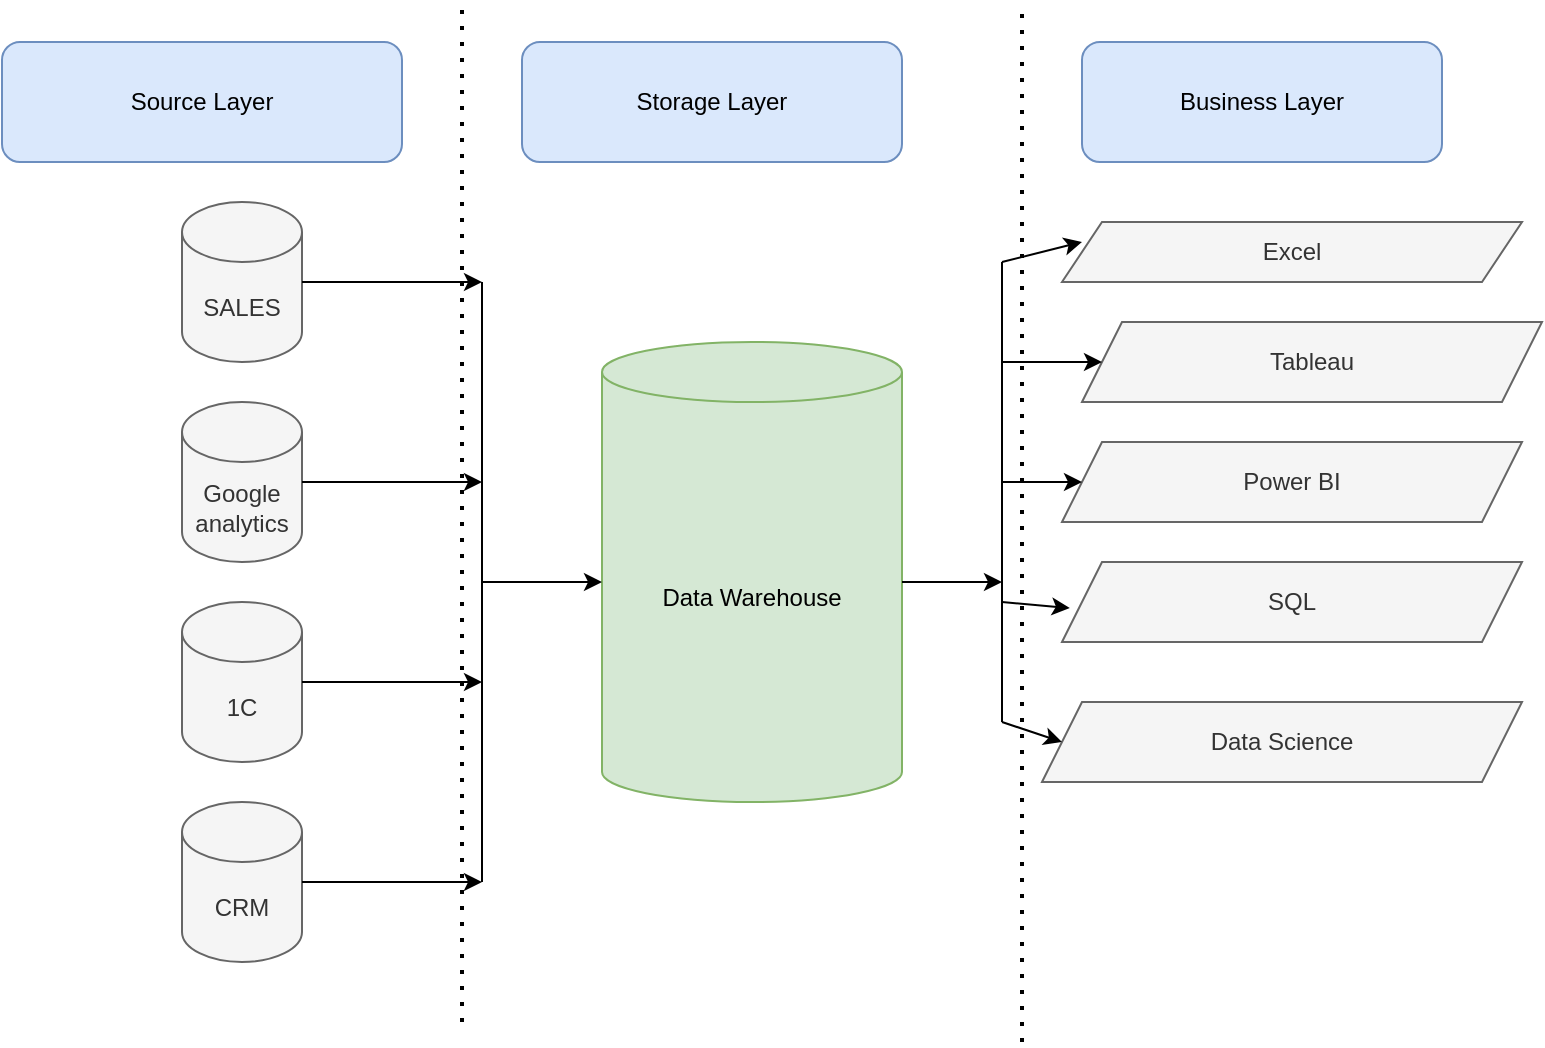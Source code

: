 <mxfile version="20.8.16" type="device"><diagram id="9tL3sdZeyTIk9D0IxClO" name="Страница 1"><mxGraphModel dx="864" dy="1685" grid="1" gridSize="10" guides="1" tooltips="1" connect="1" arrows="1" fold="1" page="1" pageScale="1" pageWidth="827" pageHeight="1169" math="0" shadow="0"><root><mxCell id="0"/><mxCell id="1" parent="0"/><mxCell id="o-gQOuJ80sF3BcYJvdbm-1" value="Source Layer" style="rounded=1;whiteSpace=wrap;html=1;fillColor=#dae8fc;strokeColor=#6c8ebf;" vertex="1" parent="1"><mxGeometry x="50" y="20" width="200" height="60" as="geometry"/></mxCell><mxCell id="o-gQOuJ80sF3BcYJvdbm-2" value="Storage Layer" style="rounded=1;whiteSpace=wrap;html=1;fillColor=#dae8fc;strokeColor=#6c8ebf;" vertex="1" parent="1"><mxGeometry x="310" y="20" width="190" height="60" as="geometry"/></mxCell><mxCell id="o-gQOuJ80sF3BcYJvdbm-3" value="Business Layer" style="rounded=1;whiteSpace=wrap;html=1;fillColor=#dae8fc;strokeColor=#6c8ebf;" vertex="1" parent="1"><mxGeometry x="590" y="20" width="180" height="60" as="geometry"/></mxCell><mxCell id="o-gQOuJ80sF3BcYJvdbm-5" value="" style="endArrow=none;dashed=1;html=1;dashPattern=1 3;strokeWidth=2;rounded=0;" edge="1" parent="1"><mxGeometry width="50" height="50" relative="1" as="geometry"><mxPoint x="280" y="510" as="sourcePoint"/><mxPoint x="280" as="targetPoint"/></mxGeometry></mxCell><mxCell id="o-gQOuJ80sF3BcYJvdbm-6" value="" style="endArrow=none;dashed=1;html=1;dashPattern=1 3;strokeWidth=2;rounded=0;" edge="1" parent="1"><mxGeometry width="50" height="50" relative="1" as="geometry"><mxPoint x="560" y="520" as="sourcePoint"/><mxPoint x="560" as="targetPoint"/></mxGeometry></mxCell><mxCell id="o-gQOuJ80sF3BcYJvdbm-7" value="Data Warehouse" style="shape=cylinder3;whiteSpace=wrap;html=1;boundedLbl=1;backgroundOutline=1;size=15;fillColor=#d5e8d4;strokeColor=#82b366;" vertex="1" parent="1"><mxGeometry x="350" y="170" width="150" height="230" as="geometry"/></mxCell><mxCell id="o-gQOuJ80sF3BcYJvdbm-8" value="SALES" style="shape=cylinder3;whiteSpace=wrap;html=1;boundedLbl=1;backgroundOutline=1;size=15;fillColor=#f5f5f5;fontColor=#333333;strokeColor=#666666;" vertex="1" parent="1"><mxGeometry x="140" y="100" width="60" height="80" as="geometry"/></mxCell><mxCell id="o-gQOuJ80sF3BcYJvdbm-9" value="Google analytics" style="shape=cylinder3;whiteSpace=wrap;html=1;boundedLbl=1;backgroundOutline=1;size=15;fillColor=#f5f5f5;fontColor=#333333;strokeColor=#666666;" vertex="1" parent="1"><mxGeometry x="140" y="200" width="60" height="80" as="geometry"/></mxCell><mxCell id="o-gQOuJ80sF3BcYJvdbm-10" value="1C" style="shape=cylinder3;whiteSpace=wrap;html=1;boundedLbl=1;backgroundOutline=1;size=15;fillColor=#f5f5f5;fontColor=#333333;strokeColor=#666666;" vertex="1" parent="1"><mxGeometry x="140" y="300" width="60" height="80" as="geometry"/></mxCell><mxCell id="o-gQOuJ80sF3BcYJvdbm-11" value="CRM" style="shape=cylinder3;whiteSpace=wrap;html=1;boundedLbl=1;backgroundOutline=1;size=15;fillColor=#f5f5f5;fontColor=#333333;strokeColor=#666666;" vertex="1" parent="1"><mxGeometry x="140" y="400" width="60" height="80" as="geometry"/></mxCell><mxCell id="o-gQOuJ80sF3BcYJvdbm-13" value="Excel" style="shape=parallelogram;perimeter=parallelogramPerimeter;whiteSpace=wrap;html=1;fixedSize=1;fillColor=#f5f5f5;fontColor=#333333;strokeColor=#666666;" vertex="1" parent="1"><mxGeometry x="580" y="110" width="230" height="30" as="geometry"/></mxCell><mxCell id="o-gQOuJ80sF3BcYJvdbm-14" value="Tableau" style="shape=parallelogram;perimeter=parallelogramPerimeter;whiteSpace=wrap;html=1;fixedSize=1;fillColor=#f5f5f5;fontColor=#333333;strokeColor=#666666;" vertex="1" parent="1"><mxGeometry x="590" y="160" width="230" height="40" as="geometry"/></mxCell><mxCell id="o-gQOuJ80sF3BcYJvdbm-15" value="Power BI" style="shape=parallelogram;perimeter=parallelogramPerimeter;whiteSpace=wrap;html=1;fixedSize=1;fillColor=#f5f5f5;fontColor=#333333;strokeColor=#666666;" vertex="1" parent="1"><mxGeometry x="580" y="220" width="230" height="40" as="geometry"/></mxCell><mxCell id="o-gQOuJ80sF3BcYJvdbm-16" value="SQL" style="shape=parallelogram;perimeter=parallelogramPerimeter;whiteSpace=wrap;html=1;fixedSize=1;fillColor=#f5f5f5;fontColor=#333333;strokeColor=#666666;" vertex="1" parent="1"><mxGeometry x="580" y="280" width="230" height="40" as="geometry"/></mxCell><mxCell id="o-gQOuJ80sF3BcYJvdbm-17" value="Data Science" style="shape=parallelogram;perimeter=parallelogramPerimeter;whiteSpace=wrap;html=1;fixedSize=1;fillColor=#f5f5f5;fontColor=#333333;strokeColor=#666666;" vertex="1" parent="1"><mxGeometry x="570" y="350" width="240" height="40" as="geometry"/></mxCell><mxCell id="o-gQOuJ80sF3BcYJvdbm-18" value="" style="endArrow=classic;html=1;rounded=0;" edge="1" parent="1"><mxGeometry width="50" height="50" relative="1" as="geometry"><mxPoint x="290" y="290" as="sourcePoint"/><mxPoint x="350" y="290" as="targetPoint"/><Array as="points"><mxPoint x="320" y="290"/></Array></mxGeometry></mxCell><mxCell id="o-gQOuJ80sF3BcYJvdbm-19" value="" style="endArrow=none;html=1;rounded=0;" edge="1" parent="1"><mxGeometry width="50" height="50" relative="1" as="geometry"><mxPoint x="290" y="440" as="sourcePoint"/><mxPoint x="290" y="140" as="targetPoint"/><Array as="points"><mxPoint x="290" y="250"/></Array></mxGeometry></mxCell><mxCell id="o-gQOuJ80sF3BcYJvdbm-21" value="" style="endArrow=classic;html=1;rounded=0;exitX=1;exitY=0.5;exitDx=0;exitDy=0;exitPerimeter=0;" edge="1" parent="1" source="o-gQOuJ80sF3BcYJvdbm-11"><mxGeometry width="50" height="50" relative="1" as="geometry"><mxPoint x="390" y="270" as="sourcePoint"/><mxPoint x="290" y="440" as="targetPoint"/></mxGeometry></mxCell><mxCell id="o-gQOuJ80sF3BcYJvdbm-22" value="" style="endArrow=classic;html=1;rounded=0;exitX=1;exitY=0.5;exitDx=0;exitDy=0;exitPerimeter=0;" edge="1" parent="1" source="o-gQOuJ80sF3BcYJvdbm-8"><mxGeometry width="50" height="50" relative="1" as="geometry"><mxPoint x="200" y="190" as="sourcePoint"/><mxPoint x="290" y="140" as="targetPoint"/></mxGeometry></mxCell><mxCell id="o-gQOuJ80sF3BcYJvdbm-23" value="" style="endArrow=classic;html=1;rounded=0;exitX=1;exitY=0.5;exitDx=0;exitDy=0;exitPerimeter=0;" edge="1" parent="1" source="o-gQOuJ80sF3BcYJvdbm-9"><mxGeometry width="50" height="50" relative="1" as="geometry"><mxPoint x="200" y="260" as="sourcePoint"/><mxPoint x="290" y="240" as="targetPoint"/></mxGeometry></mxCell><mxCell id="o-gQOuJ80sF3BcYJvdbm-24" value="" style="endArrow=classic;html=1;rounded=0;exitX=1;exitY=0.5;exitDx=0;exitDy=0;exitPerimeter=0;" edge="1" parent="1" source="o-gQOuJ80sF3BcYJvdbm-10"><mxGeometry width="50" height="50" relative="1" as="geometry"><mxPoint x="390" y="270" as="sourcePoint"/><mxPoint x="290" y="340" as="targetPoint"/></mxGeometry></mxCell><mxCell id="o-gQOuJ80sF3BcYJvdbm-25" value="" style="endArrow=none;html=1;rounded=0;" edge="1" parent="1"><mxGeometry width="50" height="50" relative="1" as="geometry"><mxPoint x="550" y="360" as="sourcePoint"/><mxPoint x="550" y="130" as="targetPoint"/></mxGeometry></mxCell><mxCell id="o-gQOuJ80sF3BcYJvdbm-26" value="" style="endArrow=classic;html=1;rounded=0;" edge="1" parent="1"><mxGeometry width="50" height="50" relative="1" as="geometry"><mxPoint x="500" y="290" as="sourcePoint"/><mxPoint x="550" y="290" as="targetPoint"/></mxGeometry></mxCell><mxCell id="o-gQOuJ80sF3BcYJvdbm-27" value="" style="endArrow=classic;html=1;rounded=0;" edge="1" parent="1"><mxGeometry width="50" height="50" relative="1" as="geometry"><mxPoint x="550" y="130" as="sourcePoint"/><mxPoint x="590" y="120" as="targetPoint"/><Array as="points"><mxPoint x="590" y="120"/></Array></mxGeometry></mxCell><mxCell id="o-gQOuJ80sF3BcYJvdbm-28" value="" style="endArrow=classic;html=1;rounded=0;entryX=0.017;entryY=0.575;entryDx=0;entryDy=0;entryPerimeter=0;" edge="1" parent="1" target="o-gQOuJ80sF3BcYJvdbm-16"><mxGeometry width="50" height="50" relative="1" as="geometry"><mxPoint x="550" y="300" as="sourcePoint"/><mxPoint x="440" y="220" as="targetPoint"/></mxGeometry></mxCell><mxCell id="o-gQOuJ80sF3BcYJvdbm-29" value="" style="endArrow=classic;html=1;rounded=0;entryX=0;entryY=0.5;entryDx=0;entryDy=0;" edge="1" parent="1" target="o-gQOuJ80sF3BcYJvdbm-15"><mxGeometry width="50" height="50" relative="1" as="geometry"><mxPoint x="550" y="240" as="sourcePoint"/><mxPoint x="600" y="210" as="targetPoint"/></mxGeometry></mxCell><mxCell id="o-gQOuJ80sF3BcYJvdbm-30" value="" style="endArrow=classic;html=1;rounded=0;" edge="1" parent="1" target="o-gQOuJ80sF3BcYJvdbm-14"><mxGeometry width="50" height="50" relative="1" as="geometry"><mxPoint x="550" y="180" as="sourcePoint"/><mxPoint x="440" y="220" as="targetPoint"/><Array as="points"/></mxGeometry></mxCell><mxCell id="o-gQOuJ80sF3BcYJvdbm-31" value="" style="endArrow=classic;html=1;rounded=0;" edge="1" parent="1"><mxGeometry width="50" height="50" relative="1" as="geometry"><mxPoint x="440" y="220" as="sourcePoint"/><mxPoint x="440" y="220" as="targetPoint"/></mxGeometry></mxCell><mxCell id="o-gQOuJ80sF3BcYJvdbm-32" value="" style="endArrow=classic;html=1;rounded=0;entryX=0;entryY=0.5;entryDx=0;entryDy=0;" edge="1" parent="1" target="o-gQOuJ80sF3BcYJvdbm-17"><mxGeometry width="50" height="50" relative="1" as="geometry"><mxPoint x="550" y="360" as="sourcePoint"/><mxPoint x="440" y="220" as="targetPoint"/></mxGeometry></mxCell></root></mxGraphModel></diagram></mxfile>